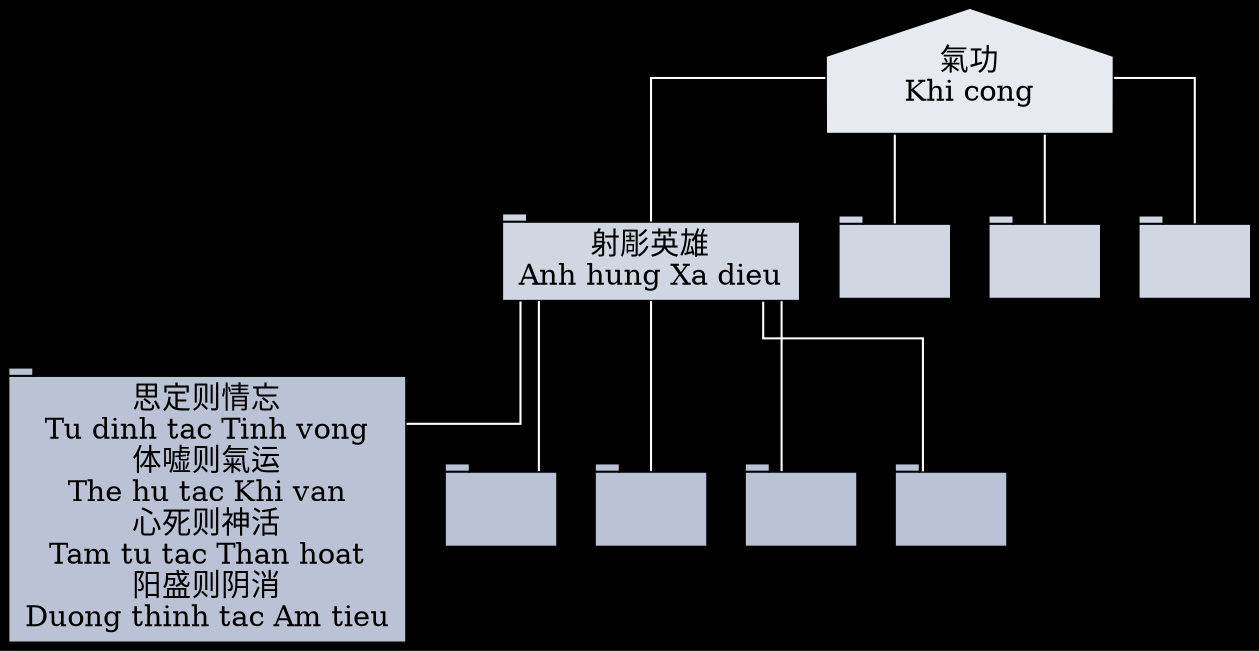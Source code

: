 graph {
  graph [layout=dot, bgcolor=black, splines=ortho/*, nodesep=1*/]
  edge [color=white]
  node [shape=tab, style=filled]
  home[shape=house, fillcolor="#e7ebf1",
       label="氣功\nKhi cong"]
  node1[fillcolor="#d0d7e3",
        label="射彫英雄\nAnh hung Xa dieu"]
  node2[fillcolor="#d0d7e3",
        label=""]
  node3[fillcolor="#d0d7e3",
        label=""]
  node4[fillcolor="#d0d7e3",
        label=""]
  home -- {node1, node2, node3, node4}

  node11[fillcolor="#b9c3d5",
         label="思定则情忘\nTu dinh tac Tinh vong\n体嘘则氣运\nThe hu tac Khi van\n心死则神活\nTam tu tac Than hoat\n阳盛则阴消\nDuong thinh tac Am tieu"]
  node12[fillcolor="#b9c3d5", label=""]
  node13[fillcolor="#b9c3d5", label=""]
  node14[fillcolor="#b9c3d5", label=""]
  node15[fillcolor="#b9c3d5", label=""]
  node1 -- {node11, node12, node13, node14, node15}
}
